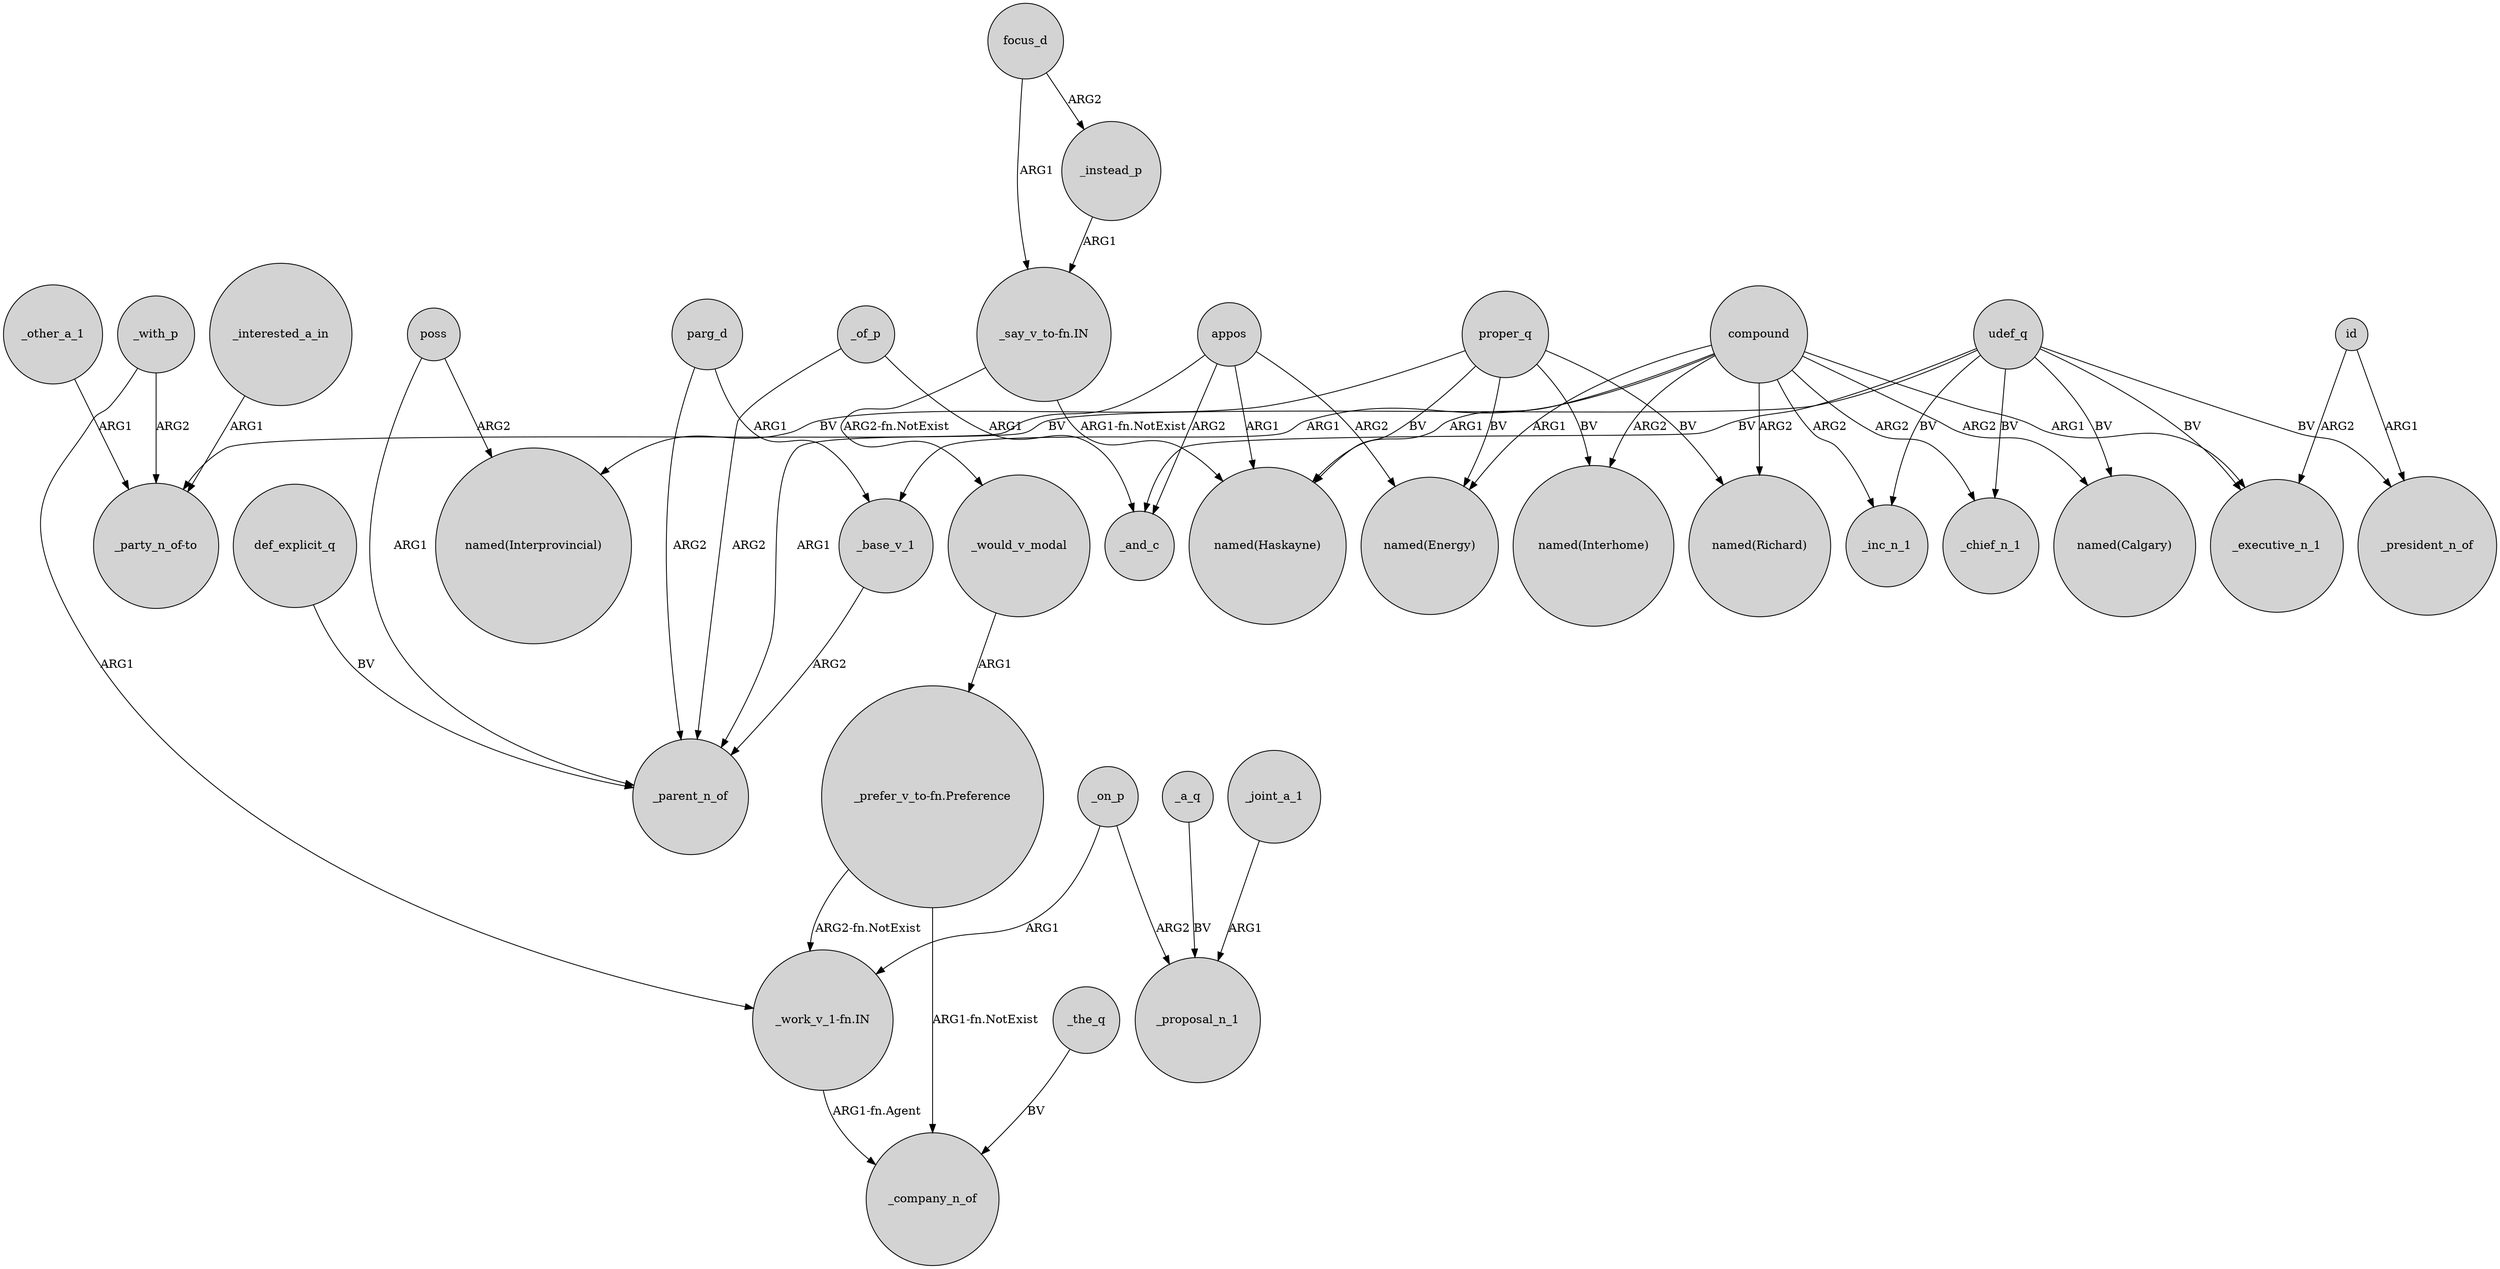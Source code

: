 digraph {
	node [shape=circle style=filled]
	_other_a_1 -> "_party_n_of-to" [label=ARG1]
	poss -> "named(Interprovincial)" [label=ARG2]
	udef_q -> _inc_n_1 [label=BV]
	compound -> "named(Interhome)" [label=ARG2]
	poss -> _parent_n_of [label=ARG1]
	udef_q -> _executive_n_1 [label=BV]
	_of_p -> _parent_n_of [label=ARG2]
	appos -> _parent_n_of [label=ARG1]
	def_explicit_q -> _parent_n_of [label=BV]
	"_prefer_v_to-fn.Preference" -> _company_n_of [label="ARG1-fn.NotExist"]
	appos -> "named(Energy)" [label=ARG2]
	compound -> "named(Richard)" [label=ARG2]
	compound -> "named(Haskayne)" [label=ARG1]
	_with_p -> "_party_n_of-to" [label=ARG2]
	id -> _president_n_of [label=ARG1]
	compound -> _executive_n_1 [label=ARG1]
	udef_q -> "_party_n_of-to" [label=BV]
	id -> _executive_n_1 [label=ARG2]
	_a_q -> _proposal_n_1 [label=BV]
	"_prefer_v_to-fn.Preference" -> "_work_v_1-fn.IN" [label="ARG2-fn.NotExist"]
	"_say_v_to-fn.IN" -> "named(Haskayne)" [label="ARG1-fn.NotExist"]
	"_say_v_to-fn.IN" -> _would_v_modal [label="ARG2-fn.NotExist"]
	proper_q -> "named(Energy)" [label=BV]
	focus_d -> "_say_v_to-fn.IN" [label=ARG1]
	_the_q -> _company_n_of [label=BV]
	compound -> _chief_n_1 [label=ARG2]
	_joint_a_1 -> _proposal_n_1 [label=ARG1]
	_on_p -> _proposal_n_1 [label=ARG2]
	compound -> "named(Calgary)" [label=ARG2]
	parg_d -> _parent_n_of [label=ARG2]
	_would_v_modal -> "_prefer_v_to-fn.Preference" [label=ARG1]
	compound -> "named(Energy)" [label=ARG1]
	proper_q -> "named(Richard)" [label=BV]
	_on_p -> "_work_v_1-fn.IN" [label=ARG1]
	compound -> _base_v_1 [label=ARG1]
	appos -> _and_c [label=ARG2]
	udef_q -> _president_n_of [label=BV]
	udef_q -> _chief_n_1 [label=BV]
	proper_q -> "named(Interhome)" [label=BV]
	_of_p -> _and_c [label=ARG1]
	_instead_p -> "_say_v_to-fn.IN" [label=ARG1]
	udef_q -> "named(Calgary)" [label=BV]
	_base_v_1 -> _parent_n_of [label=ARG2]
	proper_q -> "named(Interprovincial)" [label=BV]
	parg_d -> _base_v_1 [label=ARG1]
	proper_q -> "named(Haskayne)" [label=BV]
	"_work_v_1-fn.IN" -> _company_n_of [label="ARG1-fn.Agent"]
	_interested_a_in -> "_party_n_of-to" [label=ARG1]
	udef_q -> _and_c [label=BV]
	_with_p -> "_work_v_1-fn.IN" [label=ARG1]
	compound -> _inc_n_1 [label=ARG2]
	appos -> "named(Haskayne)" [label=ARG1]
	focus_d -> _instead_p [label=ARG2]
}
